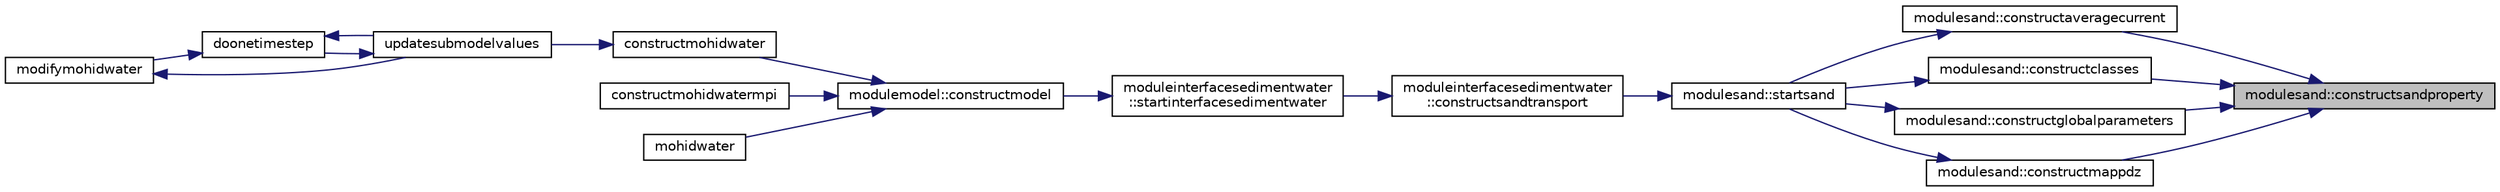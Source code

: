 digraph "modulesand::constructsandproperty"
{
 // LATEX_PDF_SIZE
  edge [fontname="Helvetica",fontsize="10",labelfontname="Helvetica",labelfontsize="10"];
  node [fontname="Helvetica",fontsize="10",shape=record];
  rankdir="RL";
  Node1 [label="modulesand::constructsandproperty",height=0.2,width=0.4,color="black", fillcolor="grey75", style="filled", fontcolor="black",tooltip=" "];
  Node1 -> Node2 [dir="back",color="midnightblue",fontsize="10",style="solid"];
  Node2 [label="modulesand::constructaveragecurrent",height=0.2,width=0.4,color="black", fillcolor="white", style="filled",URL="$namespacemodulesand.html#a04e1a85e46e9df0c79bdc0d537788c96",tooltip=" "];
  Node2 -> Node3 [dir="back",color="midnightblue",fontsize="10",style="solid"];
  Node3 [label="modulesand::startsand",height=0.2,width=0.4,color="black", fillcolor="white", style="filled",URL="$namespacemodulesand.html#a40b3b2fd3451026e5dc113c11bf6ad57",tooltip=" "];
  Node3 -> Node4 [dir="back",color="midnightblue",fontsize="10",style="solid"];
  Node4 [label="moduleinterfacesedimentwater\l::constructsandtransport",height=0.2,width=0.4,color="black", fillcolor="white", style="filled",URL="$namespacemoduleinterfacesedimentwater.html#a73bbb1dff0427c5f11a6ca3dce2ac6fb",tooltip=" "];
  Node4 -> Node5 [dir="back",color="midnightblue",fontsize="10",style="solid"];
  Node5 [label="moduleinterfacesedimentwater\l::startinterfacesedimentwater",height=0.2,width=0.4,color="black", fillcolor="white", style="filled",URL="$namespacemoduleinterfacesedimentwater.html#ac4816996443451e1d6254c032bf000d5",tooltip=" "];
  Node5 -> Node6 [dir="back",color="midnightblue",fontsize="10",style="solid"];
  Node6 [label="modulemodel::constructmodel",height=0.2,width=0.4,color="black", fillcolor="white", style="filled",URL="$namespacemodulemodel.html#abcddd2b6e97f110b0c5b3bb00f069570",tooltip=" "];
  Node6 -> Node7 [dir="back",color="midnightblue",fontsize="10",style="solid"];
  Node7 [label="constructmohidwater",height=0.2,width=0.4,color="black", fillcolor="white", style="filled",URL="$_main_8_f90.html#abc6cfc7bca3f0c4dda032a34b9690319",tooltip=" "];
  Node7 -> Node8 [dir="back",color="midnightblue",fontsize="10",style="solid"];
  Node8 [label="updatesubmodelvalues",height=0.2,width=0.4,color="black", fillcolor="white", style="filled",URL="$_main_8_f90.html#a4c5ecbd810307fa557d4b4e6719c7fd1",tooltip=" "];
  Node8 -> Node9 [dir="back",color="midnightblue",fontsize="10",style="solid"];
  Node9 [label="doonetimestep",height=0.2,width=0.4,color="black", fillcolor="white", style="filled",URL="$_main_8_f90.html#a5a877f32d8c35a58c7bd824a65b07dba",tooltip=" "];
  Node9 -> Node10 [dir="back",color="midnightblue",fontsize="10",style="solid"];
  Node10 [label="modifymohidwater",height=0.2,width=0.4,color="black", fillcolor="white", style="filled",URL="$_main_8_f90.html#a98b6185e00bdaa093569c6645482e68b",tooltip=" "];
  Node10 -> Node8 [dir="back",color="midnightblue",fontsize="10",style="solid"];
  Node9 -> Node8 [dir="back",color="midnightblue",fontsize="10",style="solid"];
  Node6 -> Node11 [dir="back",color="midnightblue",fontsize="10",style="solid"];
  Node11 [label="constructmohidwatermpi",height=0.2,width=0.4,color="black", fillcolor="white", style="filled",URL="$_main_8_f90.html#a364d1a7b4621ef3a56c71daf2af5147e",tooltip=" "];
  Node6 -> Node12 [dir="back",color="midnightblue",fontsize="10",style="solid"];
  Node12 [label="mohidwater",height=0.2,width=0.4,color="black", fillcolor="white", style="filled",URL="$_main_8_f90.html#a22cacab418d9e36dcaa8c3aef44b4185",tooltip=" "];
  Node1 -> Node13 [dir="back",color="midnightblue",fontsize="10",style="solid"];
  Node13 [label="modulesand::constructclasses",height=0.2,width=0.4,color="black", fillcolor="white", style="filled",URL="$namespacemodulesand.html#a83a39e6e7dea7526131ca5a256383f63",tooltip=" "];
  Node13 -> Node3 [dir="back",color="midnightblue",fontsize="10",style="solid"];
  Node1 -> Node14 [dir="back",color="midnightblue",fontsize="10",style="solid"];
  Node14 [label="modulesand::constructglobalparameters",height=0.2,width=0.4,color="black", fillcolor="white", style="filled",URL="$namespacemodulesand.html#a3f94338f096f34936302bce0d7d91189",tooltip=" "];
  Node14 -> Node3 [dir="back",color="midnightblue",fontsize="10",style="solid"];
  Node1 -> Node15 [dir="back",color="midnightblue",fontsize="10",style="solid"];
  Node15 [label="modulesand::constructmappdz",height=0.2,width=0.4,color="black", fillcolor="white", style="filled",URL="$namespacemodulesand.html#a1fe3b75c21e01743ffaa043028b925b6",tooltip=" "];
  Node15 -> Node3 [dir="back",color="midnightblue",fontsize="10",style="solid"];
}
